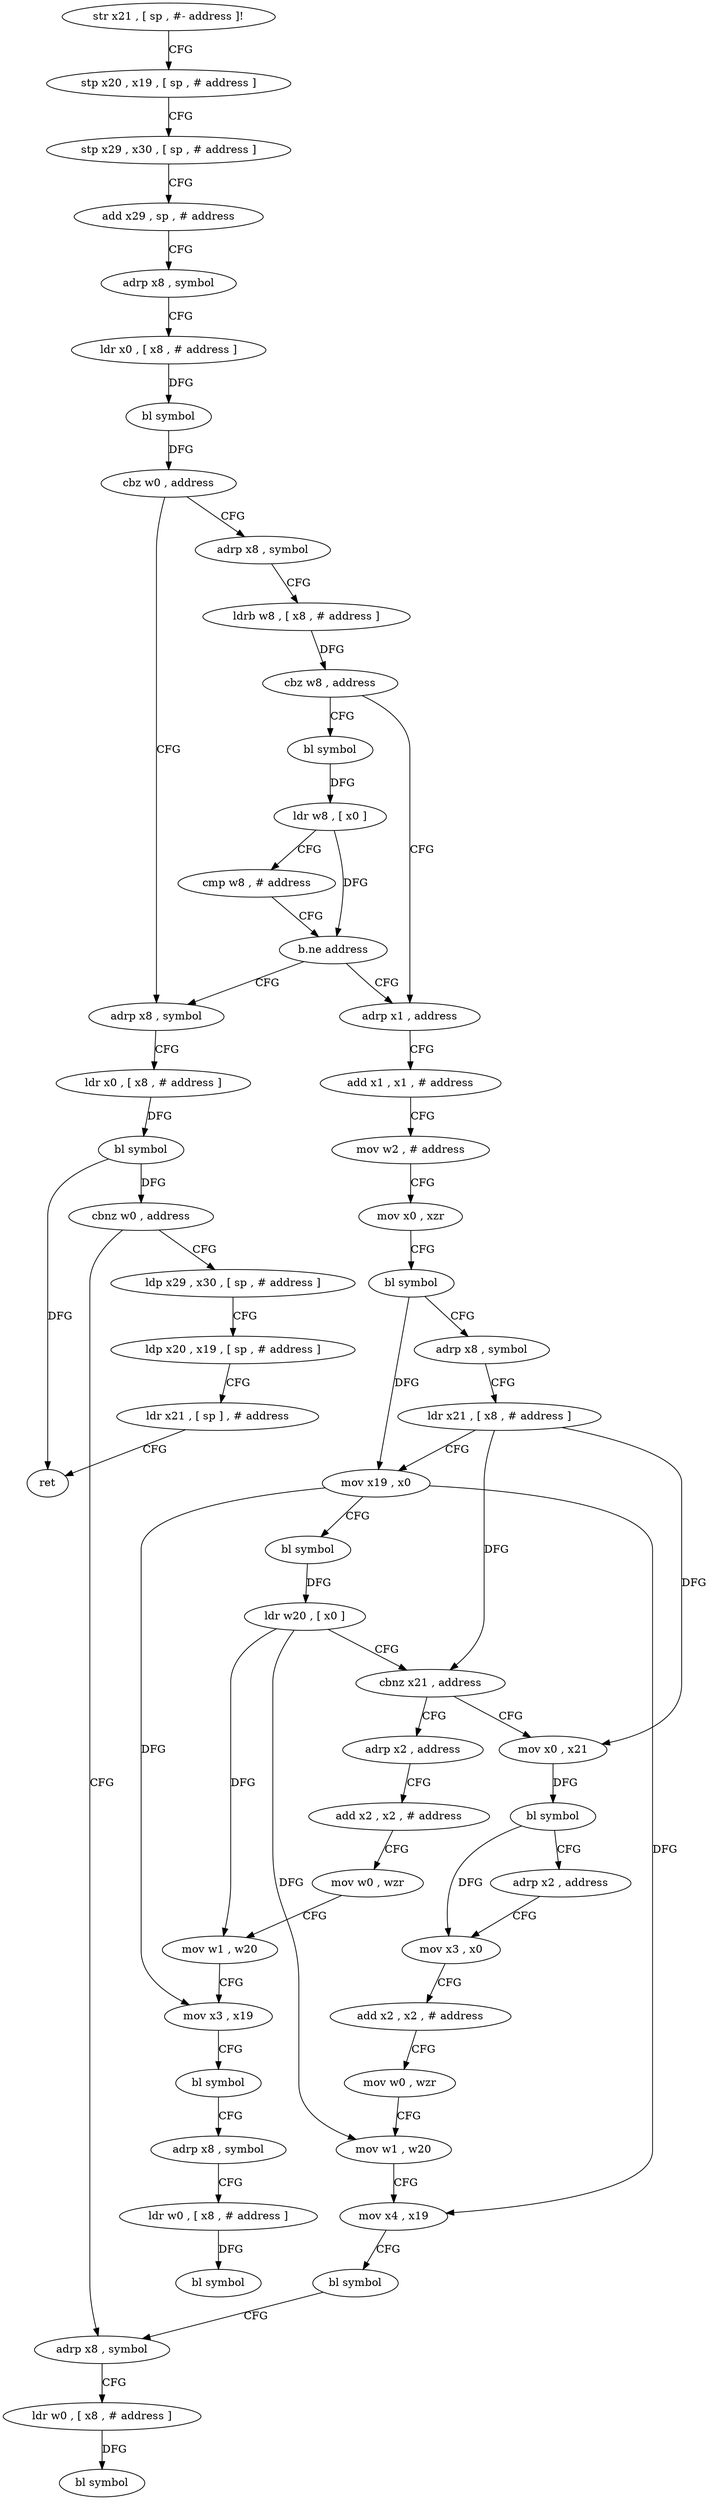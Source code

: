 digraph "func" {
"4235092" [label = "str x21 , [ sp , #- address ]!" ]
"4235096" [label = "stp x20 , x19 , [ sp , # address ]" ]
"4235100" [label = "stp x29 , x30 , [ sp , # address ]" ]
"4235104" [label = "add x29 , sp , # address" ]
"4235108" [label = "adrp x8 , symbol" ]
"4235112" [label = "ldr x0 , [ x8 , # address ]" ]
"4235116" [label = "bl symbol" ]
"4235120" [label = "cbz w0 , address" ]
"4235152" [label = "adrp x8 , symbol" ]
"4235124" [label = "adrp x8 , symbol" ]
"4235156" [label = "ldr x0 , [ x8 , # address ]" ]
"4235160" [label = "bl symbol" ]
"4235164" [label = "cbnz w0 , address" ]
"4235300" [label = "adrp x8 , symbol" ]
"4235168" [label = "ldp x29 , x30 , [ sp , # address ]" ]
"4235128" [label = "ldrb w8 , [ x8 , # address ]" ]
"4235132" [label = "cbz w8 , address" ]
"4235184" [label = "adrp x1 , address" ]
"4235136" [label = "bl symbol" ]
"4235304" [label = "ldr w0 , [ x8 , # address ]" ]
"4235308" [label = "bl symbol" ]
"4235172" [label = "ldp x20 , x19 , [ sp , # address ]" ]
"4235176" [label = "ldr x21 , [ sp ] , # address" ]
"4235180" [label = "ret" ]
"4235188" [label = "add x1 , x1 , # address" ]
"4235192" [label = "mov w2 , # address" ]
"4235196" [label = "mov x0 , xzr" ]
"4235200" [label = "bl symbol" ]
"4235204" [label = "adrp x8 , symbol" ]
"4235208" [label = "ldr x21 , [ x8 , # address ]" ]
"4235212" [label = "mov x19 , x0" ]
"4235216" [label = "bl symbol" ]
"4235220" [label = "ldr w20 , [ x0 ]" ]
"4235224" [label = "cbnz x21 , address" ]
"4235264" [label = "mov x0 , x21" ]
"4235228" [label = "adrp x2 , address" ]
"4235140" [label = "ldr w8 , [ x0 ]" ]
"4235144" [label = "cmp w8 , # address" ]
"4235148" [label = "b.ne address" ]
"4235268" [label = "bl symbol" ]
"4235272" [label = "adrp x2 , address" ]
"4235276" [label = "mov x3 , x0" ]
"4235280" [label = "add x2 , x2 , # address" ]
"4235284" [label = "mov w0 , wzr" ]
"4235288" [label = "mov w1 , w20" ]
"4235292" [label = "mov x4 , x19" ]
"4235296" [label = "bl symbol" ]
"4235232" [label = "add x2 , x2 , # address" ]
"4235236" [label = "mov w0 , wzr" ]
"4235240" [label = "mov w1 , w20" ]
"4235244" [label = "mov x3 , x19" ]
"4235248" [label = "bl symbol" ]
"4235252" [label = "adrp x8 , symbol" ]
"4235256" [label = "ldr w0 , [ x8 , # address ]" ]
"4235260" [label = "bl symbol" ]
"4235092" -> "4235096" [ label = "CFG" ]
"4235096" -> "4235100" [ label = "CFG" ]
"4235100" -> "4235104" [ label = "CFG" ]
"4235104" -> "4235108" [ label = "CFG" ]
"4235108" -> "4235112" [ label = "CFG" ]
"4235112" -> "4235116" [ label = "DFG" ]
"4235116" -> "4235120" [ label = "DFG" ]
"4235120" -> "4235152" [ label = "CFG" ]
"4235120" -> "4235124" [ label = "CFG" ]
"4235152" -> "4235156" [ label = "CFG" ]
"4235124" -> "4235128" [ label = "CFG" ]
"4235156" -> "4235160" [ label = "DFG" ]
"4235160" -> "4235164" [ label = "DFG" ]
"4235160" -> "4235180" [ label = "DFG" ]
"4235164" -> "4235300" [ label = "CFG" ]
"4235164" -> "4235168" [ label = "CFG" ]
"4235300" -> "4235304" [ label = "CFG" ]
"4235168" -> "4235172" [ label = "CFG" ]
"4235128" -> "4235132" [ label = "DFG" ]
"4235132" -> "4235184" [ label = "CFG" ]
"4235132" -> "4235136" [ label = "CFG" ]
"4235184" -> "4235188" [ label = "CFG" ]
"4235136" -> "4235140" [ label = "DFG" ]
"4235304" -> "4235308" [ label = "DFG" ]
"4235172" -> "4235176" [ label = "CFG" ]
"4235176" -> "4235180" [ label = "CFG" ]
"4235188" -> "4235192" [ label = "CFG" ]
"4235192" -> "4235196" [ label = "CFG" ]
"4235196" -> "4235200" [ label = "CFG" ]
"4235200" -> "4235204" [ label = "CFG" ]
"4235200" -> "4235212" [ label = "DFG" ]
"4235204" -> "4235208" [ label = "CFG" ]
"4235208" -> "4235212" [ label = "CFG" ]
"4235208" -> "4235224" [ label = "DFG" ]
"4235208" -> "4235264" [ label = "DFG" ]
"4235212" -> "4235216" [ label = "CFG" ]
"4235212" -> "4235292" [ label = "DFG" ]
"4235212" -> "4235244" [ label = "DFG" ]
"4235216" -> "4235220" [ label = "DFG" ]
"4235220" -> "4235224" [ label = "CFG" ]
"4235220" -> "4235288" [ label = "DFG" ]
"4235220" -> "4235240" [ label = "DFG" ]
"4235224" -> "4235264" [ label = "CFG" ]
"4235224" -> "4235228" [ label = "CFG" ]
"4235264" -> "4235268" [ label = "DFG" ]
"4235228" -> "4235232" [ label = "CFG" ]
"4235140" -> "4235144" [ label = "CFG" ]
"4235140" -> "4235148" [ label = "DFG" ]
"4235144" -> "4235148" [ label = "CFG" ]
"4235148" -> "4235184" [ label = "CFG" ]
"4235148" -> "4235152" [ label = "CFG" ]
"4235268" -> "4235272" [ label = "CFG" ]
"4235268" -> "4235276" [ label = "DFG" ]
"4235272" -> "4235276" [ label = "CFG" ]
"4235276" -> "4235280" [ label = "CFG" ]
"4235280" -> "4235284" [ label = "CFG" ]
"4235284" -> "4235288" [ label = "CFG" ]
"4235288" -> "4235292" [ label = "CFG" ]
"4235292" -> "4235296" [ label = "CFG" ]
"4235296" -> "4235300" [ label = "CFG" ]
"4235232" -> "4235236" [ label = "CFG" ]
"4235236" -> "4235240" [ label = "CFG" ]
"4235240" -> "4235244" [ label = "CFG" ]
"4235244" -> "4235248" [ label = "CFG" ]
"4235248" -> "4235252" [ label = "CFG" ]
"4235252" -> "4235256" [ label = "CFG" ]
"4235256" -> "4235260" [ label = "DFG" ]
}
